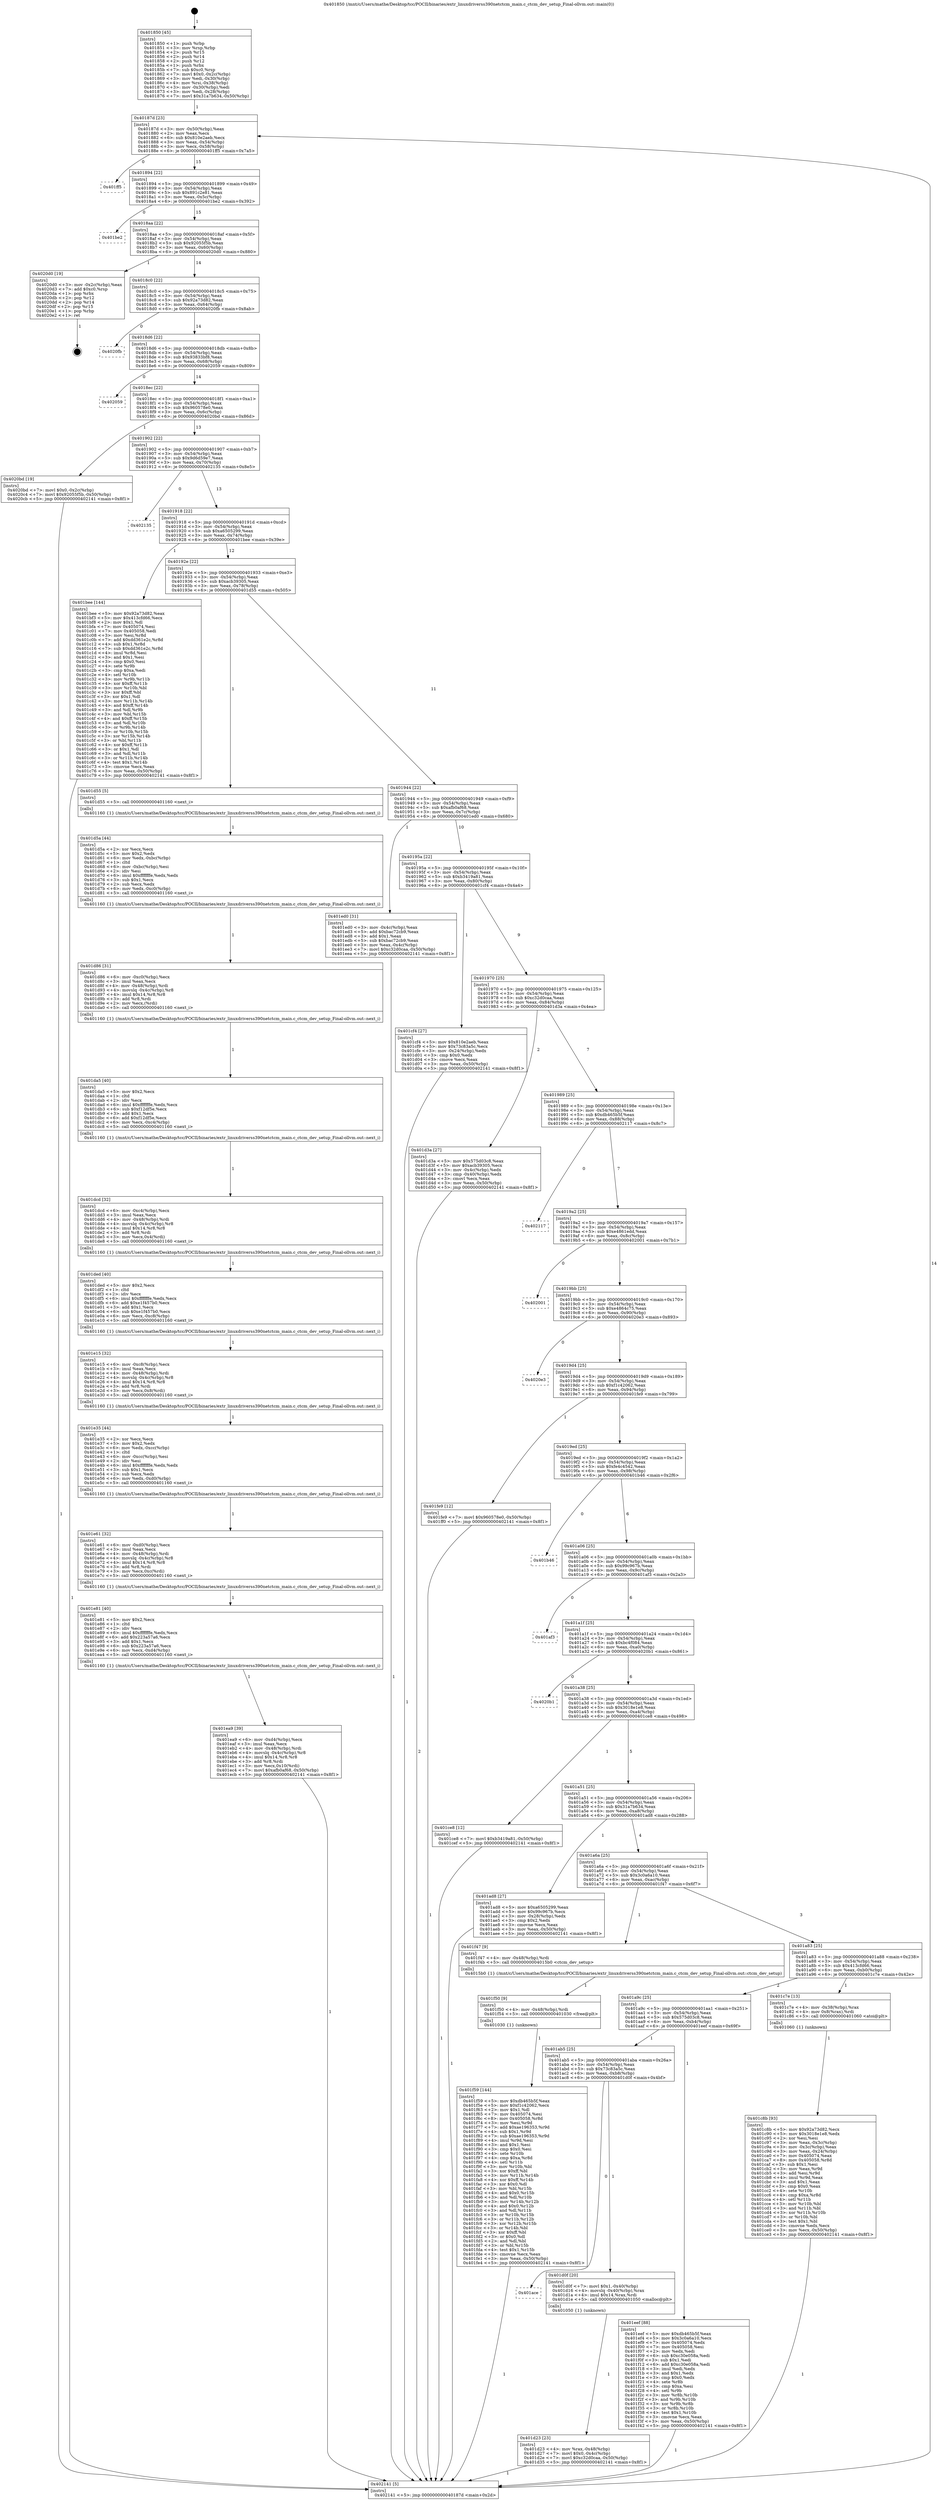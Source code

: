 digraph "0x401850" {
  label = "0x401850 (/mnt/c/Users/mathe/Desktop/tcc/POCII/binaries/extr_linuxdriverss390netctcm_main.c_ctcm_dev_setup_Final-ollvm.out::main(0))"
  labelloc = "t"
  node[shape=record]

  Entry [label="",width=0.3,height=0.3,shape=circle,fillcolor=black,style=filled]
  "0x40187d" [label="{
     0x40187d [23]\l
     | [instrs]\l
     &nbsp;&nbsp;0x40187d \<+3\>: mov -0x50(%rbp),%eax\l
     &nbsp;&nbsp;0x401880 \<+2\>: mov %eax,%ecx\l
     &nbsp;&nbsp;0x401882 \<+6\>: sub $0x810e2aeb,%ecx\l
     &nbsp;&nbsp;0x401888 \<+3\>: mov %eax,-0x54(%rbp)\l
     &nbsp;&nbsp;0x40188b \<+3\>: mov %ecx,-0x58(%rbp)\l
     &nbsp;&nbsp;0x40188e \<+6\>: je 0000000000401ff5 \<main+0x7a5\>\l
  }"]
  "0x401ff5" [label="{
     0x401ff5\l
  }", style=dashed]
  "0x401894" [label="{
     0x401894 [22]\l
     | [instrs]\l
     &nbsp;&nbsp;0x401894 \<+5\>: jmp 0000000000401899 \<main+0x49\>\l
     &nbsp;&nbsp;0x401899 \<+3\>: mov -0x54(%rbp),%eax\l
     &nbsp;&nbsp;0x40189c \<+5\>: sub $0x891c2e81,%eax\l
     &nbsp;&nbsp;0x4018a1 \<+3\>: mov %eax,-0x5c(%rbp)\l
     &nbsp;&nbsp;0x4018a4 \<+6\>: je 0000000000401be2 \<main+0x392\>\l
  }"]
  Exit [label="",width=0.3,height=0.3,shape=circle,fillcolor=black,style=filled,peripheries=2]
  "0x401be2" [label="{
     0x401be2\l
  }", style=dashed]
  "0x4018aa" [label="{
     0x4018aa [22]\l
     | [instrs]\l
     &nbsp;&nbsp;0x4018aa \<+5\>: jmp 00000000004018af \<main+0x5f\>\l
     &nbsp;&nbsp;0x4018af \<+3\>: mov -0x54(%rbp),%eax\l
     &nbsp;&nbsp;0x4018b2 \<+5\>: sub $0x92055f5b,%eax\l
     &nbsp;&nbsp;0x4018b7 \<+3\>: mov %eax,-0x60(%rbp)\l
     &nbsp;&nbsp;0x4018ba \<+6\>: je 00000000004020d0 \<main+0x880\>\l
  }"]
  "0x401f59" [label="{
     0x401f59 [144]\l
     | [instrs]\l
     &nbsp;&nbsp;0x401f59 \<+5\>: mov $0xdb465b5f,%eax\l
     &nbsp;&nbsp;0x401f5e \<+5\>: mov $0xf1c42062,%ecx\l
     &nbsp;&nbsp;0x401f63 \<+2\>: mov $0x1,%dl\l
     &nbsp;&nbsp;0x401f65 \<+7\>: mov 0x405074,%esi\l
     &nbsp;&nbsp;0x401f6c \<+8\>: mov 0x405058,%r8d\l
     &nbsp;&nbsp;0x401f74 \<+3\>: mov %esi,%r9d\l
     &nbsp;&nbsp;0x401f77 \<+7\>: add $0xae196353,%r9d\l
     &nbsp;&nbsp;0x401f7e \<+4\>: sub $0x1,%r9d\l
     &nbsp;&nbsp;0x401f82 \<+7\>: sub $0xae196353,%r9d\l
     &nbsp;&nbsp;0x401f89 \<+4\>: imul %r9d,%esi\l
     &nbsp;&nbsp;0x401f8d \<+3\>: and $0x1,%esi\l
     &nbsp;&nbsp;0x401f90 \<+3\>: cmp $0x0,%esi\l
     &nbsp;&nbsp;0x401f93 \<+4\>: sete %r10b\l
     &nbsp;&nbsp;0x401f97 \<+4\>: cmp $0xa,%r8d\l
     &nbsp;&nbsp;0x401f9b \<+4\>: setl %r11b\l
     &nbsp;&nbsp;0x401f9f \<+3\>: mov %r10b,%bl\l
     &nbsp;&nbsp;0x401fa2 \<+3\>: xor $0xff,%bl\l
     &nbsp;&nbsp;0x401fa5 \<+3\>: mov %r11b,%r14b\l
     &nbsp;&nbsp;0x401fa8 \<+4\>: xor $0xff,%r14b\l
     &nbsp;&nbsp;0x401fac \<+3\>: xor $0x0,%dl\l
     &nbsp;&nbsp;0x401faf \<+3\>: mov %bl,%r15b\l
     &nbsp;&nbsp;0x401fb2 \<+4\>: and $0x0,%r15b\l
     &nbsp;&nbsp;0x401fb6 \<+3\>: and %dl,%r10b\l
     &nbsp;&nbsp;0x401fb9 \<+3\>: mov %r14b,%r12b\l
     &nbsp;&nbsp;0x401fbc \<+4\>: and $0x0,%r12b\l
     &nbsp;&nbsp;0x401fc0 \<+3\>: and %dl,%r11b\l
     &nbsp;&nbsp;0x401fc3 \<+3\>: or %r10b,%r15b\l
     &nbsp;&nbsp;0x401fc6 \<+3\>: or %r11b,%r12b\l
     &nbsp;&nbsp;0x401fc9 \<+3\>: xor %r12b,%r15b\l
     &nbsp;&nbsp;0x401fcc \<+3\>: or %r14b,%bl\l
     &nbsp;&nbsp;0x401fcf \<+3\>: xor $0xff,%bl\l
     &nbsp;&nbsp;0x401fd2 \<+3\>: or $0x0,%dl\l
     &nbsp;&nbsp;0x401fd5 \<+2\>: and %dl,%bl\l
     &nbsp;&nbsp;0x401fd7 \<+3\>: or %bl,%r15b\l
     &nbsp;&nbsp;0x401fda \<+4\>: test $0x1,%r15b\l
     &nbsp;&nbsp;0x401fde \<+3\>: cmovne %ecx,%eax\l
     &nbsp;&nbsp;0x401fe1 \<+3\>: mov %eax,-0x50(%rbp)\l
     &nbsp;&nbsp;0x401fe4 \<+5\>: jmp 0000000000402141 \<main+0x8f1\>\l
  }"]
  "0x4020d0" [label="{
     0x4020d0 [19]\l
     | [instrs]\l
     &nbsp;&nbsp;0x4020d0 \<+3\>: mov -0x2c(%rbp),%eax\l
     &nbsp;&nbsp;0x4020d3 \<+7\>: add $0xc0,%rsp\l
     &nbsp;&nbsp;0x4020da \<+1\>: pop %rbx\l
     &nbsp;&nbsp;0x4020db \<+2\>: pop %r12\l
     &nbsp;&nbsp;0x4020dd \<+2\>: pop %r14\l
     &nbsp;&nbsp;0x4020df \<+2\>: pop %r15\l
     &nbsp;&nbsp;0x4020e1 \<+1\>: pop %rbp\l
     &nbsp;&nbsp;0x4020e2 \<+1\>: ret\l
  }"]
  "0x4018c0" [label="{
     0x4018c0 [22]\l
     | [instrs]\l
     &nbsp;&nbsp;0x4018c0 \<+5\>: jmp 00000000004018c5 \<main+0x75\>\l
     &nbsp;&nbsp;0x4018c5 \<+3\>: mov -0x54(%rbp),%eax\l
     &nbsp;&nbsp;0x4018c8 \<+5\>: sub $0x92a73d82,%eax\l
     &nbsp;&nbsp;0x4018cd \<+3\>: mov %eax,-0x64(%rbp)\l
     &nbsp;&nbsp;0x4018d0 \<+6\>: je 00000000004020fb \<main+0x8ab\>\l
  }"]
  "0x401f50" [label="{
     0x401f50 [9]\l
     | [instrs]\l
     &nbsp;&nbsp;0x401f50 \<+4\>: mov -0x48(%rbp),%rdi\l
     &nbsp;&nbsp;0x401f54 \<+5\>: call 0000000000401030 \<free@plt\>\l
     | [calls]\l
     &nbsp;&nbsp;0x401030 \{1\} (unknown)\l
  }"]
  "0x4020fb" [label="{
     0x4020fb\l
  }", style=dashed]
  "0x4018d6" [label="{
     0x4018d6 [22]\l
     | [instrs]\l
     &nbsp;&nbsp;0x4018d6 \<+5\>: jmp 00000000004018db \<main+0x8b\>\l
     &nbsp;&nbsp;0x4018db \<+3\>: mov -0x54(%rbp),%eax\l
     &nbsp;&nbsp;0x4018de \<+5\>: sub $0x93833bf8,%eax\l
     &nbsp;&nbsp;0x4018e3 \<+3\>: mov %eax,-0x68(%rbp)\l
     &nbsp;&nbsp;0x4018e6 \<+6\>: je 0000000000402059 \<main+0x809\>\l
  }"]
  "0x401ea9" [label="{
     0x401ea9 [39]\l
     | [instrs]\l
     &nbsp;&nbsp;0x401ea9 \<+6\>: mov -0xd4(%rbp),%ecx\l
     &nbsp;&nbsp;0x401eaf \<+3\>: imul %eax,%ecx\l
     &nbsp;&nbsp;0x401eb2 \<+4\>: mov -0x48(%rbp),%rdi\l
     &nbsp;&nbsp;0x401eb6 \<+4\>: movslq -0x4c(%rbp),%r8\l
     &nbsp;&nbsp;0x401eba \<+4\>: imul $0x14,%r8,%r8\l
     &nbsp;&nbsp;0x401ebe \<+3\>: add %r8,%rdi\l
     &nbsp;&nbsp;0x401ec1 \<+3\>: mov %ecx,0x10(%rdi)\l
     &nbsp;&nbsp;0x401ec4 \<+7\>: movl $0xafb0af68,-0x50(%rbp)\l
     &nbsp;&nbsp;0x401ecb \<+5\>: jmp 0000000000402141 \<main+0x8f1\>\l
  }"]
  "0x402059" [label="{
     0x402059\l
  }", style=dashed]
  "0x4018ec" [label="{
     0x4018ec [22]\l
     | [instrs]\l
     &nbsp;&nbsp;0x4018ec \<+5\>: jmp 00000000004018f1 \<main+0xa1\>\l
     &nbsp;&nbsp;0x4018f1 \<+3\>: mov -0x54(%rbp),%eax\l
     &nbsp;&nbsp;0x4018f4 \<+5\>: sub $0x960578e0,%eax\l
     &nbsp;&nbsp;0x4018f9 \<+3\>: mov %eax,-0x6c(%rbp)\l
     &nbsp;&nbsp;0x4018fc \<+6\>: je 00000000004020bd \<main+0x86d\>\l
  }"]
  "0x401e81" [label="{
     0x401e81 [40]\l
     | [instrs]\l
     &nbsp;&nbsp;0x401e81 \<+5\>: mov $0x2,%ecx\l
     &nbsp;&nbsp;0x401e86 \<+1\>: cltd\l
     &nbsp;&nbsp;0x401e87 \<+2\>: idiv %ecx\l
     &nbsp;&nbsp;0x401e89 \<+6\>: imul $0xfffffffe,%edx,%ecx\l
     &nbsp;&nbsp;0x401e8f \<+6\>: add $0x223a57a6,%ecx\l
     &nbsp;&nbsp;0x401e95 \<+3\>: add $0x1,%ecx\l
     &nbsp;&nbsp;0x401e98 \<+6\>: sub $0x223a57a6,%ecx\l
     &nbsp;&nbsp;0x401e9e \<+6\>: mov %ecx,-0xd4(%rbp)\l
     &nbsp;&nbsp;0x401ea4 \<+5\>: call 0000000000401160 \<next_i\>\l
     | [calls]\l
     &nbsp;&nbsp;0x401160 \{1\} (/mnt/c/Users/mathe/Desktop/tcc/POCII/binaries/extr_linuxdriverss390netctcm_main.c_ctcm_dev_setup_Final-ollvm.out::next_i)\l
  }"]
  "0x4020bd" [label="{
     0x4020bd [19]\l
     | [instrs]\l
     &nbsp;&nbsp;0x4020bd \<+7\>: movl $0x0,-0x2c(%rbp)\l
     &nbsp;&nbsp;0x4020c4 \<+7\>: movl $0x92055f5b,-0x50(%rbp)\l
     &nbsp;&nbsp;0x4020cb \<+5\>: jmp 0000000000402141 \<main+0x8f1\>\l
  }"]
  "0x401902" [label="{
     0x401902 [22]\l
     | [instrs]\l
     &nbsp;&nbsp;0x401902 \<+5\>: jmp 0000000000401907 \<main+0xb7\>\l
     &nbsp;&nbsp;0x401907 \<+3\>: mov -0x54(%rbp),%eax\l
     &nbsp;&nbsp;0x40190a \<+5\>: sub $0x9d6d59e7,%eax\l
     &nbsp;&nbsp;0x40190f \<+3\>: mov %eax,-0x70(%rbp)\l
     &nbsp;&nbsp;0x401912 \<+6\>: je 0000000000402135 \<main+0x8e5\>\l
  }"]
  "0x401e61" [label="{
     0x401e61 [32]\l
     | [instrs]\l
     &nbsp;&nbsp;0x401e61 \<+6\>: mov -0xd0(%rbp),%ecx\l
     &nbsp;&nbsp;0x401e67 \<+3\>: imul %eax,%ecx\l
     &nbsp;&nbsp;0x401e6a \<+4\>: mov -0x48(%rbp),%rdi\l
     &nbsp;&nbsp;0x401e6e \<+4\>: movslq -0x4c(%rbp),%r8\l
     &nbsp;&nbsp;0x401e72 \<+4\>: imul $0x14,%r8,%r8\l
     &nbsp;&nbsp;0x401e76 \<+3\>: add %r8,%rdi\l
     &nbsp;&nbsp;0x401e79 \<+3\>: mov %ecx,0xc(%rdi)\l
     &nbsp;&nbsp;0x401e7c \<+5\>: call 0000000000401160 \<next_i\>\l
     | [calls]\l
     &nbsp;&nbsp;0x401160 \{1\} (/mnt/c/Users/mathe/Desktop/tcc/POCII/binaries/extr_linuxdriverss390netctcm_main.c_ctcm_dev_setup_Final-ollvm.out::next_i)\l
  }"]
  "0x402135" [label="{
     0x402135\l
  }", style=dashed]
  "0x401918" [label="{
     0x401918 [22]\l
     | [instrs]\l
     &nbsp;&nbsp;0x401918 \<+5\>: jmp 000000000040191d \<main+0xcd\>\l
     &nbsp;&nbsp;0x40191d \<+3\>: mov -0x54(%rbp),%eax\l
     &nbsp;&nbsp;0x401920 \<+5\>: sub $0xa6505299,%eax\l
     &nbsp;&nbsp;0x401925 \<+3\>: mov %eax,-0x74(%rbp)\l
     &nbsp;&nbsp;0x401928 \<+6\>: je 0000000000401bee \<main+0x39e\>\l
  }"]
  "0x401e35" [label="{
     0x401e35 [44]\l
     | [instrs]\l
     &nbsp;&nbsp;0x401e35 \<+2\>: xor %ecx,%ecx\l
     &nbsp;&nbsp;0x401e37 \<+5\>: mov $0x2,%edx\l
     &nbsp;&nbsp;0x401e3c \<+6\>: mov %edx,-0xcc(%rbp)\l
     &nbsp;&nbsp;0x401e42 \<+1\>: cltd\l
     &nbsp;&nbsp;0x401e43 \<+6\>: mov -0xcc(%rbp),%esi\l
     &nbsp;&nbsp;0x401e49 \<+2\>: idiv %esi\l
     &nbsp;&nbsp;0x401e4b \<+6\>: imul $0xfffffffe,%edx,%edx\l
     &nbsp;&nbsp;0x401e51 \<+3\>: sub $0x1,%ecx\l
     &nbsp;&nbsp;0x401e54 \<+2\>: sub %ecx,%edx\l
     &nbsp;&nbsp;0x401e56 \<+6\>: mov %edx,-0xd0(%rbp)\l
     &nbsp;&nbsp;0x401e5c \<+5\>: call 0000000000401160 \<next_i\>\l
     | [calls]\l
     &nbsp;&nbsp;0x401160 \{1\} (/mnt/c/Users/mathe/Desktop/tcc/POCII/binaries/extr_linuxdriverss390netctcm_main.c_ctcm_dev_setup_Final-ollvm.out::next_i)\l
  }"]
  "0x401bee" [label="{
     0x401bee [144]\l
     | [instrs]\l
     &nbsp;&nbsp;0x401bee \<+5\>: mov $0x92a73d82,%eax\l
     &nbsp;&nbsp;0x401bf3 \<+5\>: mov $0x413cfd66,%ecx\l
     &nbsp;&nbsp;0x401bf8 \<+2\>: mov $0x1,%dl\l
     &nbsp;&nbsp;0x401bfa \<+7\>: mov 0x405074,%esi\l
     &nbsp;&nbsp;0x401c01 \<+7\>: mov 0x405058,%edi\l
     &nbsp;&nbsp;0x401c08 \<+3\>: mov %esi,%r8d\l
     &nbsp;&nbsp;0x401c0b \<+7\>: add $0xdd361e2c,%r8d\l
     &nbsp;&nbsp;0x401c12 \<+4\>: sub $0x1,%r8d\l
     &nbsp;&nbsp;0x401c16 \<+7\>: sub $0xdd361e2c,%r8d\l
     &nbsp;&nbsp;0x401c1d \<+4\>: imul %r8d,%esi\l
     &nbsp;&nbsp;0x401c21 \<+3\>: and $0x1,%esi\l
     &nbsp;&nbsp;0x401c24 \<+3\>: cmp $0x0,%esi\l
     &nbsp;&nbsp;0x401c27 \<+4\>: sete %r9b\l
     &nbsp;&nbsp;0x401c2b \<+3\>: cmp $0xa,%edi\l
     &nbsp;&nbsp;0x401c2e \<+4\>: setl %r10b\l
     &nbsp;&nbsp;0x401c32 \<+3\>: mov %r9b,%r11b\l
     &nbsp;&nbsp;0x401c35 \<+4\>: xor $0xff,%r11b\l
     &nbsp;&nbsp;0x401c39 \<+3\>: mov %r10b,%bl\l
     &nbsp;&nbsp;0x401c3c \<+3\>: xor $0xff,%bl\l
     &nbsp;&nbsp;0x401c3f \<+3\>: xor $0x1,%dl\l
     &nbsp;&nbsp;0x401c42 \<+3\>: mov %r11b,%r14b\l
     &nbsp;&nbsp;0x401c45 \<+4\>: and $0xff,%r14b\l
     &nbsp;&nbsp;0x401c49 \<+3\>: and %dl,%r9b\l
     &nbsp;&nbsp;0x401c4c \<+3\>: mov %bl,%r15b\l
     &nbsp;&nbsp;0x401c4f \<+4\>: and $0xff,%r15b\l
     &nbsp;&nbsp;0x401c53 \<+3\>: and %dl,%r10b\l
     &nbsp;&nbsp;0x401c56 \<+3\>: or %r9b,%r14b\l
     &nbsp;&nbsp;0x401c59 \<+3\>: or %r10b,%r15b\l
     &nbsp;&nbsp;0x401c5c \<+3\>: xor %r15b,%r14b\l
     &nbsp;&nbsp;0x401c5f \<+3\>: or %bl,%r11b\l
     &nbsp;&nbsp;0x401c62 \<+4\>: xor $0xff,%r11b\l
     &nbsp;&nbsp;0x401c66 \<+3\>: or $0x1,%dl\l
     &nbsp;&nbsp;0x401c69 \<+3\>: and %dl,%r11b\l
     &nbsp;&nbsp;0x401c6c \<+3\>: or %r11b,%r14b\l
     &nbsp;&nbsp;0x401c6f \<+4\>: test $0x1,%r14b\l
     &nbsp;&nbsp;0x401c73 \<+3\>: cmovne %ecx,%eax\l
     &nbsp;&nbsp;0x401c76 \<+3\>: mov %eax,-0x50(%rbp)\l
     &nbsp;&nbsp;0x401c79 \<+5\>: jmp 0000000000402141 \<main+0x8f1\>\l
  }"]
  "0x40192e" [label="{
     0x40192e [22]\l
     | [instrs]\l
     &nbsp;&nbsp;0x40192e \<+5\>: jmp 0000000000401933 \<main+0xe3\>\l
     &nbsp;&nbsp;0x401933 \<+3\>: mov -0x54(%rbp),%eax\l
     &nbsp;&nbsp;0x401936 \<+5\>: sub $0xacb39305,%eax\l
     &nbsp;&nbsp;0x40193b \<+3\>: mov %eax,-0x78(%rbp)\l
     &nbsp;&nbsp;0x40193e \<+6\>: je 0000000000401d55 \<main+0x505\>\l
  }"]
  "0x401e15" [label="{
     0x401e15 [32]\l
     | [instrs]\l
     &nbsp;&nbsp;0x401e15 \<+6\>: mov -0xc8(%rbp),%ecx\l
     &nbsp;&nbsp;0x401e1b \<+3\>: imul %eax,%ecx\l
     &nbsp;&nbsp;0x401e1e \<+4\>: mov -0x48(%rbp),%rdi\l
     &nbsp;&nbsp;0x401e22 \<+4\>: movslq -0x4c(%rbp),%r8\l
     &nbsp;&nbsp;0x401e26 \<+4\>: imul $0x14,%r8,%r8\l
     &nbsp;&nbsp;0x401e2a \<+3\>: add %r8,%rdi\l
     &nbsp;&nbsp;0x401e2d \<+3\>: mov %ecx,0x8(%rdi)\l
     &nbsp;&nbsp;0x401e30 \<+5\>: call 0000000000401160 \<next_i\>\l
     | [calls]\l
     &nbsp;&nbsp;0x401160 \{1\} (/mnt/c/Users/mathe/Desktop/tcc/POCII/binaries/extr_linuxdriverss390netctcm_main.c_ctcm_dev_setup_Final-ollvm.out::next_i)\l
  }"]
  "0x401d55" [label="{
     0x401d55 [5]\l
     | [instrs]\l
     &nbsp;&nbsp;0x401d55 \<+5\>: call 0000000000401160 \<next_i\>\l
     | [calls]\l
     &nbsp;&nbsp;0x401160 \{1\} (/mnt/c/Users/mathe/Desktop/tcc/POCII/binaries/extr_linuxdriverss390netctcm_main.c_ctcm_dev_setup_Final-ollvm.out::next_i)\l
  }"]
  "0x401944" [label="{
     0x401944 [22]\l
     | [instrs]\l
     &nbsp;&nbsp;0x401944 \<+5\>: jmp 0000000000401949 \<main+0xf9\>\l
     &nbsp;&nbsp;0x401949 \<+3\>: mov -0x54(%rbp),%eax\l
     &nbsp;&nbsp;0x40194c \<+5\>: sub $0xafb0af68,%eax\l
     &nbsp;&nbsp;0x401951 \<+3\>: mov %eax,-0x7c(%rbp)\l
     &nbsp;&nbsp;0x401954 \<+6\>: je 0000000000401ed0 \<main+0x680\>\l
  }"]
  "0x401ded" [label="{
     0x401ded [40]\l
     | [instrs]\l
     &nbsp;&nbsp;0x401ded \<+5\>: mov $0x2,%ecx\l
     &nbsp;&nbsp;0x401df2 \<+1\>: cltd\l
     &nbsp;&nbsp;0x401df3 \<+2\>: idiv %ecx\l
     &nbsp;&nbsp;0x401df5 \<+6\>: imul $0xfffffffe,%edx,%ecx\l
     &nbsp;&nbsp;0x401dfb \<+6\>: add $0xe1f457b0,%ecx\l
     &nbsp;&nbsp;0x401e01 \<+3\>: add $0x1,%ecx\l
     &nbsp;&nbsp;0x401e04 \<+6\>: sub $0xe1f457b0,%ecx\l
     &nbsp;&nbsp;0x401e0a \<+6\>: mov %ecx,-0xc8(%rbp)\l
     &nbsp;&nbsp;0x401e10 \<+5\>: call 0000000000401160 \<next_i\>\l
     | [calls]\l
     &nbsp;&nbsp;0x401160 \{1\} (/mnt/c/Users/mathe/Desktop/tcc/POCII/binaries/extr_linuxdriverss390netctcm_main.c_ctcm_dev_setup_Final-ollvm.out::next_i)\l
  }"]
  "0x401ed0" [label="{
     0x401ed0 [31]\l
     | [instrs]\l
     &nbsp;&nbsp;0x401ed0 \<+3\>: mov -0x4c(%rbp),%eax\l
     &nbsp;&nbsp;0x401ed3 \<+5\>: add $0xbac72cb9,%eax\l
     &nbsp;&nbsp;0x401ed8 \<+3\>: add $0x1,%eax\l
     &nbsp;&nbsp;0x401edb \<+5\>: sub $0xbac72cb9,%eax\l
     &nbsp;&nbsp;0x401ee0 \<+3\>: mov %eax,-0x4c(%rbp)\l
     &nbsp;&nbsp;0x401ee3 \<+7\>: movl $0xc32d0caa,-0x50(%rbp)\l
     &nbsp;&nbsp;0x401eea \<+5\>: jmp 0000000000402141 \<main+0x8f1\>\l
  }"]
  "0x40195a" [label="{
     0x40195a [22]\l
     | [instrs]\l
     &nbsp;&nbsp;0x40195a \<+5\>: jmp 000000000040195f \<main+0x10f\>\l
     &nbsp;&nbsp;0x40195f \<+3\>: mov -0x54(%rbp),%eax\l
     &nbsp;&nbsp;0x401962 \<+5\>: sub $0xb3419a81,%eax\l
     &nbsp;&nbsp;0x401967 \<+3\>: mov %eax,-0x80(%rbp)\l
     &nbsp;&nbsp;0x40196a \<+6\>: je 0000000000401cf4 \<main+0x4a4\>\l
  }"]
  "0x401dcd" [label="{
     0x401dcd [32]\l
     | [instrs]\l
     &nbsp;&nbsp;0x401dcd \<+6\>: mov -0xc4(%rbp),%ecx\l
     &nbsp;&nbsp;0x401dd3 \<+3\>: imul %eax,%ecx\l
     &nbsp;&nbsp;0x401dd6 \<+4\>: mov -0x48(%rbp),%rdi\l
     &nbsp;&nbsp;0x401dda \<+4\>: movslq -0x4c(%rbp),%r8\l
     &nbsp;&nbsp;0x401dde \<+4\>: imul $0x14,%r8,%r8\l
     &nbsp;&nbsp;0x401de2 \<+3\>: add %r8,%rdi\l
     &nbsp;&nbsp;0x401de5 \<+3\>: mov %ecx,0x4(%rdi)\l
     &nbsp;&nbsp;0x401de8 \<+5\>: call 0000000000401160 \<next_i\>\l
     | [calls]\l
     &nbsp;&nbsp;0x401160 \{1\} (/mnt/c/Users/mathe/Desktop/tcc/POCII/binaries/extr_linuxdriverss390netctcm_main.c_ctcm_dev_setup_Final-ollvm.out::next_i)\l
  }"]
  "0x401cf4" [label="{
     0x401cf4 [27]\l
     | [instrs]\l
     &nbsp;&nbsp;0x401cf4 \<+5\>: mov $0x810e2aeb,%eax\l
     &nbsp;&nbsp;0x401cf9 \<+5\>: mov $0x73c83a5c,%ecx\l
     &nbsp;&nbsp;0x401cfe \<+3\>: mov -0x24(%rbp),%edx\l
     &nbsp;&nbsp;0x401d01 \<+3\>: cmp $0x0,%edx\l
     &nbsp;&nbsp;0x401d04 \<+3\>: cmove %ecx,%eax\l
     &nbsp;&nbsp;0x401d07 \<+3\>: mov %eax,-0x50(%rbp)\l
     &nbsp;&nbsp;0x401d0a \<+5\>: jmp 0000000000402141 \<main+0x8f1\>\l
  }"]
  "0x401970" [label="{
     0x401970 [25]\l
     | [instrs]\l
     &nbsp;&nbsp;0x401970 \<+5\>: jmp 0000000000401975 \<main+0x125\>\l
     &nbsp;&nbsp;0x401975 \<+3\>: mov -0x54(%rbp),%eax\l
     &nbsp;&nbsp;0x401978 \<+5\>: sub $0xc32d0caa,%eax\l
     &nbsp;&nbsp;0x40197d \<+6\>: mov %eax,-0x84(%rbp)\l
     &nbsp;&nbsp;0x401983 \<+6\>: je 0000000000401d3a \<main+0x4ea\>\l
  }"]
  "0x401da5" [label="{
     0x401da5 [40]\l
     | [instrs]\l
     &nbsp;&nbsp;0x401da5 \<+5\>: mov $0x2,%ecx\l
     &nbsp;&nbsp;0x401daa \<+1\>: cltd\l
     &nbsp;&nbsp;0x401dab \<+2\>: idiv %ecx\l
     &nbsp;&nbsp;0x401dad \<+6\>: imul $0xfffffffe,%edx,%ecx\l
     &nbsp;&nbsp;0x401db3 \<+6\>: sub $0xf12df5e,%ecx\l
     &nbsp;&nbsp;0x401db9 \<+3\>: add $0x1,%ecx\l
     &nbsp;&nbsp;0x401dbc \<+6\>: add $0xf12df5e,%ecx\l
     &nbsp;&nbsp;0x401dc2 \<+6\>: mov %ecx,-0xc4(%rbp)\l
     &nbsp;&nbsp;0x401dc8 \<+5\>: call 0000000000401160 \<next_i\>\l
     | [calls]\l
     &nbsp;&nbsp;0x401160 \{1\} (/mnt/c/Users/mathe/Desktop/tcc/POCII/binaries/extr_linuxdriverss390netctcm_main.c_ctcm_dev_setup_Final-ollvm.out::next_i)\l
  }"]
  "0x401d3a" [label="{
     0x401d3a [27]\l
     | [instrs]\l
     &nbsp;&nbsp;0x401d3a \<+5\>: mov $0x575d03c8,%eax\l
     &nbsp;&nbsp;0x401d3f \<+5\>: mov $0xacb39305,%ecx\l
     &nbsp;&nbsp;0x401d44 \<+3\>: mov -0x4c(%rbp),%edx\l
     &nbsp;&nbsp;0x401d47 \<+3\>: cmp -0x40(%rbp),%edx\l
     &nbsp;&nbsp;0x401d4a \<+3\>: cmovl %ecx,%eax\l
     &nbsp;&nbsp;0x401d4d \<+3\>: mov %eax,-0x50(%rbp)\l
     &nbsp;&nbsp;0x401d50 \<+5\>: jmp 0000000000402141 \<main+0x8f1\>\l
  }"]
  "0x401989" [label="{
     0x401989 [25]\l
     | [instrs]\l
     &nbsp;&nbsp;0x401989 \<+5\>: jmp 000000000040198e \<main+0x13e\>\l
     &nbsp;&nbsp;0x40198e \<+3\>: mov -0x54(%rbp),%eax\l
     &nbsp;&nbsp;0x401991 \<+5\>: sub $0xdb465b5f,%eax\l
     &nbsp;&nbsp;0x401996 \<+6\>: mov %eax,-0x88(%rbp)\l
     &nbsp;&nbsp;0x40199c \<+6\>: je 0000000000402117 \<main+0x8c7\>\l
  }"]
  "0x401d86" [label="{
     0x401d86 [31]\l
     | [instrs]\l
     &nbsp;&nbsp;0x401d86 \<+6\>: mov -0xc0(%rbp),%ecx\l
     &nbsp;&nbsp;0x401d8c \<+3\>: imul %eax,%ecx\l
     &nbsp;&nbsp;0x401d8f \<+4\>: mov -0x48(%rbp),%rdi\l
     &nbsp;&nbsp;0x401d93 \<+4\>: movslq -0x4c(%rbp),%r8\l
     &nbsp;&nbsp;0x401d97 \<+4\>: imul $0x14,%r8,%r8\l
     &nbsp;&nbsp;0x401d9b \<+3\>: add %r8,%rdi\l
     &nbsp;&nbsp;0x401d9e \<+2\>: mov %ecx,(%rdi)\l
     &nbsp;&nbsp;0x401da0 \<+5\>: call 0000000000401160 \<next_i\>\l
     | [calls]\l
     &nbsp;&nbsp;0x401160 \{1\} (/mnt/c/Users/mathe/Desktop/tcc/POCII/binaries/extr_linuxdriverss390netctcm_main.c_ctcm_dev_setup_Final-ollvm.out::next_i)\l
  }"]
  "0x402117" [label="{
     0x402117\l
  }", style=dashed]
  "0x4019a2" [label="{
     0x4019a2 [25]\l
     | [instrs]\l
     &nbsp;&nbsp;0x4019a2 \<+5\>: jmp 00000000004019a7 \<main+0x157\>\l
     &nbsp;&nbsp;0x4019a7 \<+3\>: mov -0x54(%rbp),%eax\l
     &nbsp;&nbsp;0x4019aa \<+5\>: sub $0xe4861edd,%eax\l
     &nbsp;&nbsp;0x4019af \<+6\>: mov %eax,-0x8c(%rbp)\l
     &nbsp;&nbsp;0x4019b5 \<+6\>: je 0000000000402001 \<main+0x7b1\>\l
  }"]
  "0x401d5a" [label="{
     0x401d5a [44]\l
     | [instrs]\l
     &nbsp;&nbsp;0x401d5a \<+2\>: xor %ecx,%ecx\l
     &nbsp;&nbsp;0x401d5c \<+5\>: mov $0x2,%edx\l
     &nbsp;&nbsp;0x401d61 \<+6\>: mov %edx,-0xbc(%rbp)\l
     &nbsp;&nbsp;0x401d67 \<+1\>: cltd\l
     &nbsp;&nbsp;0x401d68 \<+6\>: mov -0xbc(%rbp),%esi\l
     &nbsp;&nbsp;0x401d6e \<+2\>: idiv %esi\l
     &nbsp;&nbsp;0x401d70 \<+6\>: imul $0xfffffffe,%edx,%edx\l
     &nbsp;&nbsp;0x401d76 \<+3\>: sub $0x1,%ecx\l
     &nbsp;&nbsp;0x401d79 \<+2\>: sub %ecx,%edx\l
     &nbsp;&nbsp;0x401d7b \<+6\>: mov %edx,-0xc0(%rbp)\l
     &nbsp;&nbsp;0x401d81 \<+5\>: call 0000000000401160 \<next_i\>\l
     | [calls]\l
     &nbsp;&nbsp;0x401160 \{1\} (/mnt/c/Users/mathe/Desktop/tcc/POCII/binaries/extr_linuxdriverss390netctcm_main.c_ctcm_dev_setup_Final-ollvm.out::next_i)\l
  }"]
  "0x402001" [label="{
     0x402001\l
  }", style=dashed]
  "0x4019bb" [label="{
     0x4019bb [25]\l
     | [instrs]\l
     &nbsp;&nbsp;0x4019bb \<+5\>: jmp 00000000004019c0 \<main+0x170\>\l
     &nbsp;&nbsp;0x4019c0 \<+3\>: mov -0x54(%rbp),%eax\l
     &nbsp;&nbsp;0x4019c3 \<+5\>: sub $0xe4864c75,%eax\l
     &nbsp;&nbsp;0x4019c8 \<+6\>: mov %eax,-0x90(%rbp)\l
     &nbsp;&nbsp;0x4019ce \<+6\>: je 00000000004020e3 \<main+0x893\>\l
  }"]
  "0x401d23" [label="{
     0x401d23 [23]\l
     | [instrs]\l
     &nbsp;&nbsp;0x401d23 \<+4\>: mov %rax,-0x48(%rbp)\l
     &nbsp;&nbsp;0x401d27 \<+7\>: movl $0x0,-0x4c(%rbp)\l
     &nbsp;&nbsp;0x401d2e \<+7\>: movl $0xc32d0caa,-0x50(%rbp)\l
     &nbsp;&nbsp;0x401d35 \<+5\>: jmp 0000000000402141 \<main+0x8f1\>\l
  }"]
  "0x4020e3" [label="{
     0x4020e3\l
  }", style=dashed]
  "0x4019d4" [label="{
     0x4019d4 [25]\l
     | [instrs]\l
     &nbsp;&nbsp;0x4019d4 \<+5\>: jmp 00000000004019d9 \<main+0x189\>\l
     &nbsp;&nbsp;0x4019d9 \<+3\>: mov -0x54(%rbp),%eax\l
     &nbsp;&nbsp;0x4019dc \<+5\>: sub $0xf1c42062,%eax\l
     &nbsp;&nbsp;0x4019e1 \<+6\>: mov %eax,-0x94(%rbp)\l
     &nbsp;&nbsp;0x4019e7 \<+6\>: je 0000000000401fe9 \<main+0x799\>\l
  }"]
  "0x401ace" [label="{
     0x401ace\l
  }", style=dashed]
  "0x401fe9" [label="{
     0x401fe9 [12]\l
     | [instrs]\l
     &nbsp;&nbsp;0x401fe9 \<+7\>: movl $0x960578e0,-0x50(%rbp)\l
     &nbsp;&nbsp;0x401ff0 \<+5\>: jmp 0000000000402141 \<main+0x8f1\>\l
  }"]
  "0x4019ed" [label="{
     0x4019ed [25]\l
     | [instrs]\l
     &nbsp;&nbsp;0x4019ed \<+5\>: jmp 00000000004019f2 \<main+0x1a2\>\l
     &nbsp;&nbsp;0x4019f2 \<+3\>: mov -0x54(%rbp),%eax\l
     &nbsp;&nbsp;0x4019f5 \<+5\>: sub $0xfe4c4542,%eax\l
     &nbsp;&nbsp;0x4019fa \<+6\>: mov %eax,-0x98(%rbp)\l
     &nbsp;&nbsp;0x401a00 \<+6\>: je 0000000000401b46 \<main+0x2f6\>\l
  }"]
  "0x401d0f" [label="{
     0x401d0f [20]\l
     | [instrs]\l
     &nbsp;&nbsp;0x401d0f \<+7\>: movl $0x1,-0x40(%rbp)\l
     &nbsp;&nbsp;0x401d16 \<+4\>: movslq -0x40(%rbp),%rax\l
     &nbsp;&nbsp;0x401d1a \<+4\>: imul $0x14,%rax,%rdi\l
     &nbsp;&nbsp;0x401d1e \<+5\>: call 0000000000401050 \<malloc@plt\>\l
     | [calls]\l
     &nbsp;&nbsp;0x401050 \{1\} (unknown)\l
  }"]
  "0x401b46" [label="{
     0x401b46\l
  }", style=dashed]
  "0x401a06" [label="{
     0x401a06 [25]\l
     | [instrs]\l
     &nbsp;&nbsp;0x401a06 \<+5\>: jmp 0000000000401a0b \<main+0x1bb\>\l
     &nbsp;&nbsp;0x401a0b \<+3\>: mov -0x54(%rbp),%eax\l
     &nbsp;&nbsp;0x401a0e \<+5\>: sub $0x99c967b,%eax\l
     &nbsp;&nbsp;0x401a13 \<+6\>: mov %eax,-0x9c(%rbp)\l
     &nbsp;&nbsp;0x401a19 \<+6\>: je 0000000000401af3 \<main+0x2a3\>\l
  }"]
  "0x401ab5" [label="{
     0x401ab5 [25]\l
     | [instrs]\l
     &nbsp;&nbsp;0x401ab5 \<+5\>: jmp 0000000000401aba \<main+0x26a\>\l
     &nbsp;&nbsp;0x401aba \<+3\>: mov -0x54(%rbp),%eax\l
     &nbsp;&nbsp;0x401abd \<+5\>: sub $0x73c83a5c,%eax\l
     &nbsp;&nbsp;0x401ac2 \<+6\>: mov %eax,-0xb8(%rbp)\l
     &nbsp;&nbsp;0x401ac8 \<+6\>: je 0000000000401d0f \<main+0x4bf\>\l
  }"]
  "0x401af3" [label="{
     0x401af3\l
  }", style=dashed]
  "0x401a1f" [label="{
     0x401a1f [25]\l
     | [instrs]\l
     &nbsp;&nbsp;0x401a1f \<+5\>: jmp 0000000000401a24 \<main+0x1d4\>\l
     &nbsp;&nbsp;0x401a24 \<+3\>: mov -0x54(%rbp),%eax\l
     &nbsp;&nbsp;0x401a27 \<+5\>: sub $0xbc4f084,%eax\l
     &nbsp;&nbsp;0x401a2c \<+6\>: mov %eax,-0xa0(%rbp)\l
     &nbsp;&nbsp;0x401a32 \<+6\>: je 00000000004020b1 \<main+0x861\>\l
  }"]
  "0x401eef" [label="{
     0x401eef [88]\l
     | [instrs]\l
     &nbsp;&nbsp;0x401eef \<+5\>: mov $0xdb465b5f,%eax\l
     &nbsp;&nbsp;0x401ef4 \<+5\>: mov $0x3c0a6a10,%ecx\l
     &nbsp;&nbsp;0x401ef9 \<+7\>: mov 0x405074,%edx\l
     &nbsp;&nbsp;0x401f00 \<+7\>: mov 0x405058,%esi\l
     &nbsp;&nbsp;0x401f07 \<+2\>: mov %edx,%edi\l
     &nbsp;&nbsp;0x401f09 \<+6\>: sub $0xc30e058a,%edi\l
     &nbsp;&nbsp;0x401f0f \<+3\>: sub $0x1,%edi\l
     &nbsp;&nbsp;0x401f12 \<+6\>: add $0xc30e058a,%edi\l
     &nbsp;&nbsp;0x401f18 \<+3\>: imul %edi,%edx\l
     &nbsp;&nbsp;0x401f1b \<+3\>: and $0x1,%edx\l
     &nbsp;&nbsp;0x401f1e \<+3\>: cmp $0x0,%edx\l
     &nbsp;&nbsp;0x401f21 \<+4\>: sete %r8b\l
     &nbsp;&nbsp;0x401f25 \<+3\>: cmp $0xa,%esi\l
     &nbsp;&nbsp;0x401f28 \<+4\>: setl %r9b\l
     &nbsp;&nbsp;0x401f2c \<+3\>: mov %r8b,%r10b\l
     &nbsp;&nbsp;0x401f2f \<+3\>: and %r9b,%r10b\l
     &nbsp;&nbsp;0x401f32 \<+3\>: xor %r9b,%r8b\l
     &nbsp;&nbsp;0x401f35 \<+3\>: or %r8b,%r10b\l
     &nbsp;&nbsp;0x401f38 \<+4\>: test $0x1,%r10b\l
     &nbsp;&nbsp;0x401f3c \<+3\>: cmovne %ecx,%eax\l
     &nbsp;&nbsp;0x401f3f \<+3\>: mov %eax,-0x50(%rbp)\l
     &nbsp;&nbsp;0x401f42 \<+5\>: jmp 0000000000402141 \<main+0x8f1\>\l
  }"]
  "0x4020b1" [label="{
     0x4020b1\l
  }", style=dashed]
  "0x401a38" [label="{
     0x401a38 [25]\l
     | [instrs]\l
     &nbsp;&nbsp;0x401a38 \<+5\>: jmp 0000000000401a3d \<main+0x1ed\>\l
     &nbsp;&nbsp;0x401a3d \<+3\>: mov -0x54(%rbp),%eax\l
     &nbsp;&nbsp;0x401a40 \<+5\>: sub $0x3018e1e8,%eax\l
     &nbsp;&nbsp;0x401a45 \<+6\>: mov %eax,-0xa4(%rbp)\l
     &nbsp;&nbsp;0x401a4b \<+6\>: je 0000000000401ce8 \<main+0x498\>\l
  }"]
  "0x401c8b" [label="{
     0x401c8b [93]\l
     | [instrs]\l
     &nbsp;&nbsp;0x401c8b \<+5\>: mov $0x92a73d82,%ecx\l
     &nbsp;&nbsp;0x401c90 \<+5\>: mov $0x3018e1e8,%edx\l
     &nbsp;&nbsp;0x401c95 \<+2\>: xor %esi,%esi\l
     &nbsp;&nbsp;0x401c97 \<+3\>: mov %eax,-0x3c(%rbp)\l
     &nbsp;&nbsp;0x401c9a \<+3\>: mov -0x3c(%rbp),%eax\l
     &nbsp;&nbsp;0x401c9d \<+3\>: mov %eax,-0x24(%rbp)\l
     &nbsp;&nbsp;0x401ca0 \<+7\>: mov 0x405074,%eax\l
     &nbsp;&nbsp;0x401ca7 \<+8\>: mov 0x405058,%r8d\l
     &nbsp;&nbsp;0x401caf \<+3\>: sub $0x1,%esi\l
     &nbsp;&nbsp;0x401cb2 \<+3\>: mov %eax,%r9d\l
     &nbsp;&nbsp;0x401cb5 \<+3\>: add %esi,%r9d\l
     &nbsp;&nbsp;0x401cb8 \<+4\>: imul %r9d,%eax\l
     &nbsp;&nbsp;0x401cbc \<+3\>: and $0x1,%eax\l
     &nbsp;&nbsp;0x401cbf \<+3\>: cmp $0x0,%eax\l
     &nbsp;&nbsp;0x401cc2 \<+4\>: sete %r10b\l
     &nbsp;&nbsp;0x401cc6 \<+4\>: cmp $0xa,%r8d\l
     &nbsp;&nbsp;0x401cca \<+4\>: setl %r11b\l
     &nbsp;&nbsp;0x401cce \<+3\>: mov %r10b,%bl\l
     &nbsp;&nbsp;0x401cd1 \<+3\>: and %r11b,%bl\l
     &nbsp;&nbsp;0x401cd4 \<+3\>: xor %r11b,%r10b\l
     &nbsp;&nbsp;0x401cd7 \<+3\>: or %r10b,%bl\l
     &nbsp;&nbsp;0x401cda \<+3\>: test $0x1,%bl\l
     &nbsp;&nbsp;0x401cdd \<+3\>: cmovne %edx,%ecx\l
     &nbsp;&nbsp;0x401ce0 \<+3\>: mov %ecx,-0x50(%rbp)\l
     &nbsp;&nbsp;0x401ce3 \<+5\>: jmp 0000000000402141 \<main+0x8f1\>\l
  }"]
  "0x401ce8" [label="{
     0x401ce8 [12]\l
     | [instrs]\l
     &nbsp;&nbsp;0x401ce8 \<+7\>: movl $0xb3419a81,-0x50(%rbp)\l
     &nbsp;&nbsp;0x401cef \<+5\>: jmp 0000000000402141 \<main+0x8f1\>\l
  }"]
  "0x401a51" [label="{
     0x401a51 [25]\l
     | [instrs]\l
     &nbsp;&nbsp;0x401a51 \<+5\>: jmp 0000000000401a56 \<main+0x206\>\l
     &nbsp;&nbsp;0x401a56 \<+3\>: mov -0x54(%rbp),%eax\l
     &nbsp;&nbsp;0x401a59 \<+5\>: sub $0x31a7b634,%eax\l
     &nbsp;&nbsp;0x401a5e \<+6\>: mov %eax,-0xa8(%rbp)\l
     &nbsp;&nbsp;0x401a64 \<+6\>: je 0000000000401ad8 \<main+0x288\>\l
  }"]
  "0x401a9c" [label="{
     0x401a9c [25]\l
     | [instrs]\l
     &nbsp;&nbsp;0x401a9c \<+5\>: jmp 0000000000401aa1 \<main+0x251\>\l
     &nbsp;&nbsp;0x401aa1 \<+3\>: mov -0x54(%rbp),%eax\l
     &nbsp;&nbsp;0x401aa4 \<+5\>: sub $0x575d03c8,%eax\l
     &nbsp;&nbsp;0x401aa9 \<+6\>: mov %eax,-0xb4(%rbp)\l
     &nbsp;&nbsp;0x401aaf \<+6\>: je 0000000000401eef \<main+0x69f\>\l
  }"]
  "0x401ad8" [label="{
     0x401ad8 [27]\l
     | [instrs]\l
     &nbsp;&nbsp;0x401ad8 \<+5\>: mov $0xa6505299,%eax\l
     &nbsp;&nbsp;0x401add \<+5\>: mov $0x99c967b,%ecx\l
     &nbsp;&nbsp;0x401ae2 \<+3\>: mov -0x28(%rbp),%edx\l
     &nbsp;&nbsp;0x401ae5 \<+3\>: cmp $0x2,%edx\l
     &nbsp;&nbsp;0x401ae8 \<+3\>: cmovne %ecx,%eax\l
     &nbsp;&nbsp;0x401aeb \<+3\>: mov %eax,-0x50(%rbp)\l
     &nbsp;&nbsp;0x401aee \<+5\>: jmp 0000000000402141 \<main+0x8f1\>\l
  }"]
  "0x401a6a" [label="{
     0x401a6a [25]\l
     | [instrs]\l
     &nbsp;&nbsp;0x401a6a \<+5\>: jmp 0000000000401a6f \<main+0x21f\>\l
     &nbsp;&nbsp;0x401a6f \<+3\>: mov -0x54(%rbp),%eax\l
     &nbsp;&nbsp;0x401a72 \<+5\>: sub $0x3c0a6a10,%eax\l
     &nbsp;&nbsp;0x401a77 \<+6\>: mov %eax,-0xac(%rbp)\l
     &nbsp;&nbsp;0x401a7d \<+6\>: je 0000000000401f47 \<main+0x6f7\>\l
  }"]
  "0x402141" [label="{
     0x402141 [5]\l
     | [instrs]\l
     &nbsp;&nbsp;0x402141 \<+5\>: jmp 000000000040187d \<main+0x2d\>\l
  }"]
  "0x401850" [label="{
     0x401850 [45]\l
     | [instrs]\l
     &nbsp;&nbsp;0x401850 \<+1\>: push %rbp\l
     &nbsp;&nbsp;0x401851 \<+3\>: mov %rsp,%rbp\l
     &nbsp;&nbsp;0x401854 \<+2\>: push %r15\l
     &nbsp;&nbsp;0x401856 \<+2\>: push %r14\l
     &nbsp;&nbsp;0x401858 \<+2\>: push %r12\l
     &nbsp;&nbsp;0x40185a \<+1\>: push %rbx\l
     &nbsp;&nbsp;0x40185b \<+7\>: sub $0xc0,%rsp\l
     &nbsp;&nbsp;0x401862 \<+7\>: movl $0x0,-0x2c(%rbp)\l
     &nbsp;&nbsp;0x401869 \<+3\>: mov %edi,-0x30(%rbp)\l
     &nbsp;&nbsp;0x40186c \<+4\>: mov %rsi,-0x38(%rbp)\l
     &nbsp;&nbsp;0x401870 \<+3\>: mov -0x30(%rbp),%edi\l
     &nbsp;&nbsp;0x401873 \<+3\>: mov %edi,-0x28(%rbp)\l
     &nbsp;&nbsp;0x401876 \<+7\>: movl $0x31a7b634,-0x50(%rbp)\l
  }"]
  "0x401c7e" [label="{
     0x401c7e [13]\l
     | [instrs]\l
     &nbsp;&nbsp;0x401c7e \<+4\>: mov -0x38(%rbp),%rax\l
     &nbsp;&nbsp;0x401c82 \<+4\>: mov 0x8(%rax),%rdi\l
     &nbsp;&nbsp;0x401c86 \<+5\>: call 0000000000401060 \<atoi@plt\>\l
     | [calls]\l
     &nbsp;&nbsp;0x401060 \{1\} (unknown)\l
  }"]
  "0x401f47" [label="{
     0x401f47 [9]\l
     | [instrs]\l
     &nbsp;&nbsp;0x401f47 \<+4\>: mov -0x48(%rbp),%rdi\l
     &nbsp;&nbsp;0x401f4b \<+5\>: call 00000000004015b0 \<ctcm_dev_setup\>\l
     | [calls]\l
     &nbsp;&nbsp;0x4015b0 \{1\} (/mnt/c/Users/mathe/Desktop/tcc/POCII/binaries/extr_linuxdriverss390netctcm_main.c_ctcm_dev_setup_Final-ollvm.out::ctcm_dev_setup)\l
  }"]
  "0x401a83" [label="{
     0x401a83 [25]\l
     | [instrs]\l
     &nbsp;&nbsp;0x401a83 \<+5\>: jmp 0000000000401a88 \<main+0x238\>\l
     &nbsp;&nbsp;0x401a88 \<+3\>: mov -0x54(%rbp),%eax\l
     &nbsp;&nbsp;0x401a8b \<+5\>: sub $0x413cfd66,%eax\l
     &nbsp;&nbsp;0x401a90 \<+6\>: mov %eax,-0xb0(%rbp)\l
     &nbsp;&nbsp;0x401a96 \<+6\>: je 0000000000401c7e \<main+0x42e\>\l
  }"]
  Entry -> "0x401850" [label=" 1"]
  "0x40187d" -> "0x401ff5" [label=" 0"]
  "0x40187d" -> "0x401894" [label=" 15"]
  "0x4020d0" -> Exit [label=" 1"]
  "0x401894" -> "0x401be2" [label=" 0"]
  "0x401894" -> "0x4018aa" [label=" 15"]
  "0x4020bd" -> "0x402141" [label=" 1"]
  "0x4018aa" -> "0x4020d0" [label=" 1"]
  "0x4018aa" -> "0x4018c0" [label=" 14"]
  "0x401fe9" -> "0x402141" [label=" 1"]
  "0x4018c0" -> "0x4020fb" [label=" 0"]
  "0x4018c0" -> "0x4018d6" [label=" 14"]
  "0x401f59" -> "0x402141" [label=" 1"]
  "0x4018d6" -> "0x402059" [label=" 0"]
  "0x4018d6" -> "0x4018ec" [label=" 14"]
  "0x401f50" -> "0x401f59" [label=" 1"]
  "0x4018ec" -> "0x4020bd" [label=" 1"]
  "0x4018ec" -> "0x401902" [label=" 13"]
  "0x401f47" -> "0x401f50" [label=" 1"]
  "0x401902" -> "0x402135" [label=" 0"]
  "0x401902" -> "0x401918" [label=" 13"]
  "0x401eef" -> "0x402141" [label=" 1"]
  "0x401918" -> "0x401bee" [label=" 1"]
  "0x401918" -> "0x40192e" [label=" 12"]
  "0x401ed0" -> "0x402141" [label=" 1"]
  "0x40192e" -> "0x401d55" [label=" 1"]
  "0x40192e" -> "0x401944" [label=" 11"]
  "0x401ea9" -> "0x402141" [label=" 1"]
  "0x401944" -> "0x401ed0" [label=" 1"]
  "0x401944" -> "0x40195a" [label=" 10"]
  "0x401e81" -> "0x401ea9" [label=" 1"]
  "0x40195a" -> "0x401cf4" [label=" 1"]
  "0x40195a" -> "0x401970" [label=" 9"]
  "0x401e61" -> "0x401e81" [label=" 1"]
  "0x401970" -> "0x401d3a" [label=" 2"]
  "0x401970" -> "0x401989" [label=" 7"]
  "0x401e35" -> "0x401e61" [label=" 1"]
  "0x401989" -> "0x402117" [label=" 0"]
  "0x401989" -> "0x4019a2" [label=" 7"]
  "0x401e15" -> "0x401e35" [label=" 1"]
  "0x4019a2" -> "0x402001" [label=" 0"]
  "0x4019a2" -> "0x4019bb" [label=" 7"]
  "0x401ded" -> "0x401e15" [label=" 1"]
  "0x4019bb" -> "0x4020e3" [label=" 0"]
  "0x4019bb" -> "0x4019d4" [label=" 7"]
  "0x401dcd" -> "0x401ded" [label=" 1"]
  "0x4019d4" -> "0x401fe9" [label=" 1"]
  "0x4019d4" -> "0x4019ed" [label=" 6"]
  "0x401da5" -> "0x401dcd" [label=" 1"]
  "0x4019ed" -> "0x401b46" [label=" 0"]
  "0x4019ed" -> "0x401a06" [label=" 6"]
  "0x401d86" -> "0x401da5" [label=" 1"]
  "0x401a06" -> "0x401af3" [label=" 0"]
  "0x401a06" -> "0x401a1f" [label=" 6"]
  "0x401d55" -> "0x401d5a" [label=" 1"]
  "0x401a1f" -> "0x4020b1" [label=" 0"]
  "0x401a1f" -> "0x401a38" [label=" 6"]
  "0x401d3a" -> "0x402141" [label=" 2"]
  "0x401a38" -> "0x401ce8" [label=" 1"]
  "0x401a38" -> "0x401a51" [label=" 5"]
  "0x401d0f" -> "0x401d23" [label=" 1"]
  "0x401a51" -> "0x401ad8" [label=" 1"]
  "0x401a51" -> "0x401a6a" [label=" 4"]
  "0x401ad8" -> "0x402141" [label=" 1"]
  "0x401850" -> "0x40187d" [label=" 1"]
  "0x402141" -> "0x40187d" [label=" 14"]
  "0x401bee" -> "0x402141" [label=" 1"]
  "0x401ab5" -> "0x401ace" [label=" 0"]
  "0x401a6a" -> "0x401f47" [label=" 1"]
  "0x401a6a" -> "0x401a83" [label=" 3"]
  "0x401ab5" -> "0x401d0f" [label=" 1"]
  "0x401a83" -> "0x401c7e" [label=" 1"]
  "0x401a83" -> "0x401a9c" [label=" 2"]
  "0x401c7e" -> "0x401c8b" [label=" 1"]
  "0x401c8b" -> "0x402141" [label=" 1"]
  "0x401ce8" -> "0x402141" [label=" 1"]
  "0x401cf4" -> "0x402141" [label=" 1"]
  "0x401d23" -> "0x402141" [label=" 1"]
  "0x401a9c" -> "0x401eef" [label=" 1"]
  "0x401a9c" -> "0x401ab5" [label=" 1"]
  "0x401d5a" -> "0x401d86" [label=" 1"]
}
